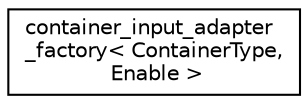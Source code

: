 digraph "Graphical Class Hierarchy"
{
 // LATEX_PDF_SIZE
  edge [fontname="Helvetica",fontsize="10",labelfontname="Helvetica",labelfontsize="10"];
  node [fontname="Helvetica",fontsize="10",shape=record];
  rankdir="LR";
  Node0 [label="container_input_adapter\l_factory\< ContainerType,\l Enable \>",height=0.2,width=0.4,color="black", fillcolor="white", style="filled",URL="$structdetail_1_1container__input__adapter__factory__impl_1_1container__input__adapter__factory.html",tooltip=" "];
}
